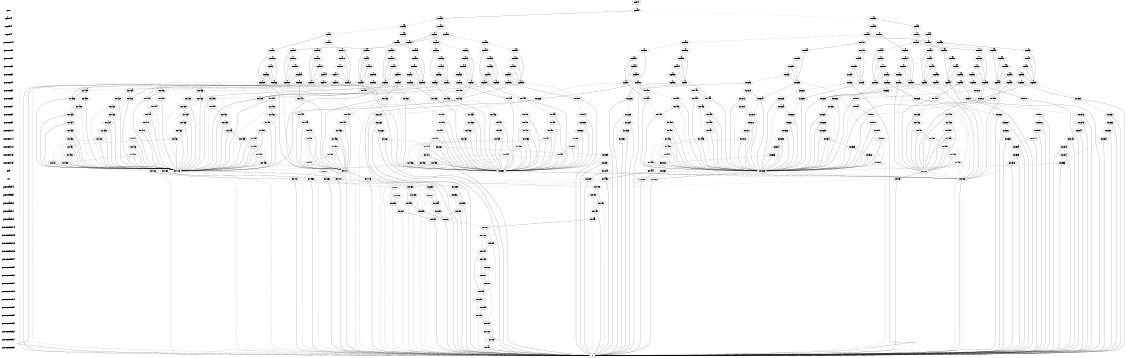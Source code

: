 digraph "DD" {
size = "7.5,10"
center = true;
edge [dir = none];
{ node [shape = plaintext];
  edge [style = invis];
  "CONST NODES" [style = invis];
" GND " -> " Tgate[4] " -> " Tgdel[4] " -> " Tsync[4] " -> " prev_cnt[14] " -> " prev_cnt[0] " -> " prev_cnt[1] " -> " prev_cnt[2] " -> " prev_cnt[3] " -> " prev_cnt[4] " -> " prev_cnt[5] " -> " prev_cnt[6] " -> " prev_cnt[7] " -> " prev_cnt[8] " -> " prev_cnt[9] " -> " prev_cnt[10] " -> " prev_cnt[11] " -> " prev_cnt[12] " -> " prev_cnt[13] " -> " prev_cnt[15] " -> " ena " -> " rst " -> " prev_state[4] " -> " prev_state[3] " -> " prev_state[2] " -> " prev_state[1] " -> " prev_state[0] " -> " prev_cnt_len[14] " -> " prev_cnt_len[15] " -> " prev_cnt_len[12] " -> " prev_cnt_len[13] " -> " prev_cnt_len[4] " -> " prev_cnt_len[5] " -> " prev_cnt_len[6] " -> " prev_cnt_len[7] " -> " prev_cnt_len[10] " -> " prev_cnt_len[11] " -> " prev_cnt_len[8] " -> " prev_cnt_len[9] " -> " prev_cnt_len[3] " -> " prev_cnt_len[2] " -> " prev_cnt_len[1] " -> " prev_cnt_len[0] " -> "CONST NODES"; 
}
{ rank = same; node [shape = box]; edge [style = invis];
"  cnt[4]  "; }
{ rank = same; " GND ";
"0x2afd";
}
{ rank = same; " Tgate[4] ";
"0x2afc";
"0x2ade";
}
{ rank = same; " Tgdel[4] ";
"0x2aa3";
"0x2add";
"0x2afb";
"0x2abf";
}
{ rank = same; " Tsync[4] ";
"0x2a86";
"0x2adc";
"0x2afa";
"0x2abe";
"0x2aa2";
"0x2a7f";
"0x2ace";
"0x2aec";
}
{ rank = same; " prev_cnt[14] ";
"0x2abd";
"0x1401";
"0x2adb";
"0x2af9";
"0x2aa1";
"0x2ab0";
"0x2a94";
"0x2a7e";
"0x2acd";
"0x2aeb";
}
{ rank = same; " prev_cnt[0] ";
"0x2ac6";
"0x2a7d";
"0x2ae4";
"0x2acc";
"0x2aea";
"0x2a85";
"0x2ab6";
"0x13fa";
"0x2ad4";
"0x2af2";
"0x2a9a";
"0x2aa9";
"0x2a8d";
"0x2a71";
"0x2abc";
"0x1400";
"0x2ada";
"0x2af8";
"0x2aa0";
"0x2aaf";
"0x2a93";
"0x2a77";
}
{ rank = same; " prev_cnt[1] ";
"0x2ac5";
"0x2a7c";
"0x2ae3";
"0x2acb";
"0x2ae9";
"0x2a84";
"0x2ab5";
"0x13f9";
"0x2ad3";
"0x2af1";
"0x2a99";
"0x2aa8";
"0x2a8c";
"0x2a70";
"0x2abb";
"0x13ff";
"0x2ad9";
"0x2af7";
"0x2a9f";
"0x2aae";
"0x2a92";
"0x2a76";
}
{ rank = same; " prev_cnt[2] ";
"0x2ac4";
"0x2a7b";
"0x2ae2";
"0x2aca";
"0x2ae8";
"0x2a83";
"0x2ab4";
"0x13f8";
"0x2ad2";
"0x2af0";
"0x2a98";
"0x2aa7";
"0x2a8b";
"0x2a6f";
"0x2aba";
"0x13fe";
"0x2ad8";
"0x2af6";
"0x2a9e";
"0x2aad";
"0x2a91";
"0x2a75";
}
{ rank = same; " prev_cnt[3] ";
"0x2ac3";
"0x2a7a";
"0x2ae1";
"0x2ac9";
"0x2ae7";
"0x2a82";
"0x2ab3";
"0x13f7";
"0x2ad1";
"0x2aef";
"0x2a97";
"0x2aa6";
"0x2a8a";
"0x2a6e";
"0x2ab9";
"0x13fd";
"0x2ad7";
"0x2af5";
"0x2a9d";
"0x2aac";
"0x2a90";
"0x2a74";
}
{ rank = same; " prev_cnt[4] ";
"0x2a89";
"0x2a8f";
"0x13f6";
"0x2ac2";
"0x2af4";
"0x2af3";
"0x2ab1";
"0x2ad0";
"0x2a9b";
"0x2ae6";
"0x2acf";
"0x2a79";
"0x13f5";
"0x2a6d";
"0x2ac8";
"0x2a81";
"0x2a95";
"0x13fc";
"0x2aa4";
"0x2a96";
"0x2aed";
"0x2ae5";
"0x2ad5";
"0x2a80";
"0x2a88";
"0x2ab7";
"0x2a73";
"0x2ac7";
"0x2adf";
"0x13fb";
"0x2ab2";
"0x2a72";
"0x2aee";
"0x2a9c";
"0x2a78";
"0x2aaa";
"0x2ab8";
"0x2aa5";
"0x2aab";
"0x2ae0";
"0x2ad6";
"0x2ac1";
"0x2a8e";
"0x2a6c";
}
{ rank = same; " prev_cnt[5] ";
"0x14d7";
"0x14ae";
"0x143a";
"0x1486";
"0x146f";
"0x131d";
"0x132c";
"0x1533";
"0x142a";
"0x14be";
"0x14ee";
"0x151c";
}
{ rank = same; " prev_cnt[6] ";
"0x151b";
"0x14bd";
"0x1436";
"0x14d3";
"0x1518";
"0x149e";
"0x14d6";
"0x1439";
"0x1265";
"0x144c";
"0x1329";
"0x147b";
"0x132b";
"0x14fb";
"0x1347";
"0x1528";
"0x14aa";
"0x1482";
"0x14e3";
"0x14ad";
"0x1465";
"0x1426";
"0x1456";
"0x1485";
"0x1429";
"0x1505";
"0x1256";
"0x1512";
"0x146b";
"0x1532";
"0x131a";
"0x1494";
"0x14ea";
"0x152f";
"0x131c";
"0x146e";
"0x14cd";
"0x14ed";
"0x1338";
"0x14ba";
}
{ rank = same; " prev_cnt[7] ";
"0x14ac";
"0x14bc";
"0x131b";
"0x146d";
"0x1484";
"0x151a";
"0x1531";
"0x14d5";
"0x14ec";
"0x1428";
"0x1438";
"0x132a";
}
{ rank = same; " prev_cnt[8] ";
"0x1435";
"0x14d2";
"0x1517";
"0x149d";
"0x1264";
"0x144b";
"0x1328";
"0x147a";
"0x14fa";
"0x1346";
"0x1527";
"0x14a9";
"0x1481";
"0x14e2";
"0x1464";
"0x1425";
"0x1455";
"0x1504";
"0x1255";
"0x1511";
"0x146a";
"0x1319";
"0x1493";
"0x14e9";
"0x152e";
"0x14cc";
"0x1337";
"0x14b9";
}
{ rank = same; " prev_cnt[9] ";
"0x1434";
"0x14d1";
"0x1516";
"0x149c";
"0x1263";
"0x144a";
"0x1327";
"0x1479";
"0x14f9";
"0x1345";
"0x1526";
"0x14a8";
"0x1480";
"0x14e1";
"0x1463";
"0x1424";
"0x1454";
"0x1503";
"0x1254";
"0x1510";
"0x1469";
"0x1318";
"0x1492";
"0x14e8";
"0x152d";
"0x14cb";
"0x1336";
"0x14b8";
}
{ rank = same; " prev_cnt[10] ";
"0x1515";
"0x149b";
"0x1262";
"0x1449";
"0x1326";
"0x1478";
"0x14f8";
"0x1344";
"0x1525";
"0x14a7";
"0x147f";
"0x14e0";
"0x1462";
"0x1423";
"0x1453";
"0x1502";
"0x1253";
"0x150f";
"0x1468";
"0x1317";
"0x1491";
"0x14e7";
"0x152c";
"0x14ca";
"0x1335";
"0x14b7";
"0x1433";
"0x14d0";
}
{ rank = same; " prev_cnt[11] ";
"0x1261";
"0x1448";
"0x1325";
"0x1477";
"0x14f7";
"0x1343";
"0x1524";
"0x14a6";
"0x147e";
"0x14df";
"0x1461";
"0x1422";
"0x1452";
"0x1501";
"0x1252";
"0x150e";
"0x1467";
"0x1316";
"0x1490";
"0x14e6";
"0x152b";
"0x14c9";
"0x1334";
"0x14b6";
"0x1432";
"0x14cf";
"0x1514";
"0x149a";
}
{ rank = same; " prev_cnt[12] ";
"0x1260";
"0x1324";
"0x1476";
"0x1342";
"0x1523";
"0x147d";
"0x14de";
"0x1451";
"0x1500";
"0x14e5";
"0x152a";
"0x14b5";
"0x1431";
"0x1499";
}
{ rank = same; " prev_cnt[13] ";
"0x1450";
"0x14ff";
"0x14b4";
"0x1475";
"0x1430";
"0x125f";
"0x1522";
"0x147c";
"0x1323";
"0x1498";
"0x14dd";
"0x1341";
"0x14e4";
"0x1529";
}
{ rank = same; " prev_cnt[15] ";
"0x14a5";
"0x1251";
"0x14f6";
"0x150d";
"0x1333";
"0x1460";
"0x1421";
"0x1447";
"0x148f";
"0x1315";
"0x1513";
"0x1466";
"0x14c8";
"0x14ce";
}
{ rank = same; " ena ";
"0x145f";
"0x141e";
"0x1351";
"0x1420";
"0x1270";
"0x14a4";
"0x12c9";
"0x1417";
"0x1200";
"0x120a";
"0x12ef";
}
{ rank = same; " rst ";
"0x145e";
"0x14a3";
"0x1209";
"0x126f";
"0x12ee";
"0x141f";
"0x1192";
"0x11ff";
"0x1416";
"0x141d";
"0x12c8";
}
{ rank = same; " prev_state[4] ";
"0x1207";
"0x129d";
"0x11fe";
"0x12ed";
"0x145d";
}
{ rank = same; " prev_state[3] ";
"0x129c";
"0x145c";
"0x1206";
"0x11fd";
"0x12ec";
}
{ rank = same; " prev_state[2] ";
"0x11fc";
"0x129b";
"0x1205";
"0x12ea";
"0x145b";
}
{ rank = same; " prev_state[1] ";
"0x12e9";
"0x12eb";
"0x11eb";
"0x11fb";
"0x1204";
}
{ rank = same; " prev_state[0] ";
"0x11fa";
"0x12e8";
"0x1197";
}
{ rank = same; " prev_cnt_len[14] ";
"0x11e7";
}
{ rank = same; " prev_cnt_len[15] ";
"0x11e6";
}
{ rank = same; " prev_cnt_len[12] ";
"0x11e5";
}
{ rank = same; " prev_cnt_len[13] ";
"0x11e4";
}
{ rank = same; " prev_cnt_len[4] ";
"0x11e3";
}
{ rank = same; " prev_cnt_len[5] ";
"0x11e2";
}
{ rank = same; " prev_cnt_len[6] ";
"0x11e1";
}
{ rank = same; " prev_cnt_len[7] ";
"0x11e0";
}
{ rank = same; " prev_cnt_len[10] ";
"0x11df";
}
{ rank = same; " prev_cnt_len[11] ";
"0x11de";
}
{ rank = same; " prev_cnt_len[8] ";
"0x11dd";
}
{ rank = same; " prev_cnt_len[9] ";
"0x11dc";
}
{ rank = same; " prev_cnt_len[3] ";
"0x11cf";
}
{ rank = same; " prev_cnt_len[2] ";
"0x11ce";
}
{ rank = same; " prev_cnt_len[1] ";
"0x11cd";
}
{ rank = same; " prev_cnt_len[0] ";
"0x11a7";
}
{ rank = same; "CONST NODES";
{ node [shape = box]; "0x115b";
}
}
"  cnt[4]  " -> "0x2afd" [style = solid];
"0x2afd" -> "0x2ade";
"0x2afd" -> "0x2afc" [style = dotted];
"0x2afc" -> "0x2afb";
"0x2afc" -> "0x2abf" [style = dashed];
"0x2ade" -> "0x2add";
"0x2ade" -> "0x2aa3" [style = dashed];
"0x2aa3" -> "0x2aa2";
"0x2aa3" -> "0x2a7f" [style = dashed];
"0x2add" -> "0x2ace";
"0x2add" -> "0x2adc" [style = dashed];
"0x2afb" -> "0x2aec";
"0x2afb" -> "0x2afa" [style = dashed];
"0x2abf" -> "0x2abe";
"0x2abf" -> "0x2a86" [style = dashed];
"0x2a86" -> "0x2a85";
"0x2a86" -> "0x1401" [style = dashed];
"0x2adc" -> "0x2a94";
"0x2adc" -> "0x2adb" [style = dashed];
"0x2afa" -> "0x2ab0";
"0x2afa" -> "0x2af9" [style = dashed];
"0x2abe" -> "0x2ab0";
"0x2abe" -> "0x2abd" [style = dashed];
"0x2aa2" -> "0x2a94";
"0x2aa2" -> "0x2aa1" [style = dashed];
"0x2a7f" -> "0x2a71";
"0x2a7f" -> "0x2a7e" [style = dashed];
"0x2ace" -> "0x2a94";
"0x2ace" -> "0x2acd" [style = dashed];
"0x2aec" -> "0x2ab0";
"0x2aec" -> "0x2aeb" [style = dashed];
"0x2abd" -> "0x2ab6";
"0x2abd" -> "0x2abc" [style = dashed];
"0x1401" -> "0x13fa";
"0x1401" -> "0x1400" [style = dashed];
"0x2adb" -> "0x2ad4";
"0x2adb" -> "0x2ada" [style = dashed];
"0x2af9" -> "0x2af2";
"0x2af9" -> "0x2af8" [style = dashed];
"0x2aa1" -> "0x2a9a";
"0x2aa1" -> "0x2aa0" [style = dashed];
"0x2ab0" -> "0x2aa9";
"0x2ab0" -> "0x2aaf" [style = dashed];
"0x2a94" -> "0x2a8d";
"0x2a94" -> "0x2a93" [style = dashed];
"0x2a7e" -> "0x2a77";
"0x2a7e" -> "0x2a7d" [style = dashed];
"0x2acd" -> "0x2ac6";
"0x2acd" -> "0x2acc" [style = dashed];
"0x2aeb" -> "0x2ae4";
"0x2aeb" -> "0x2aea" [style = dashed];
"0x2ac6" -> "0x2ac1";
"0x2ac6" -> "0x2ac5" [style = dashed];
"0x2a7d" -> "0x2a78";
"0x2a7d" -> "0x2a7c" [style = dashed];
"0x2ae4" -> "0x2adf";
"0x2ae4" -> "0x2ae3" [style = dashed];
"0x2acc" -> "0x2ac7";
"0x2acc" -> "0x2acb" [style = dashed];
"0x2aea" -> "0x2ae5";
"0x2aea" -> "0x2ae9" [style = dashed];
"0x2a85" -> "0x2a80";
"0x2a85" -> "0x2a84" [style = dashed];
"0x2ab6" -> "0x2ab1";
"0x2ab6" -> "0x2ab5" [style = dashed];
"0x13fa" -> "0x13f5";
"0x13fa" -> "0x13f9" [style = dashed];
"0x2ad4" -> "0x2acf";
"0x2ad4" -> "0x2ad3" [style = dashed];
"0x2af2" -> "0x2aed";
"0x2af2" -> "0x2af1" [style = dashed];
"0x2a9a" -> "0x2a95";
"0x2a9a" -> "0x2a99" [style = dashed];
"0x2aa9" -> "0x2aa4";
"0x2aa9" -> "0x2aa8" [style = dashed];
"0x2a8d" -> "0x2a88";
"0x2a8d" -> "0x2a8c" [style = dashed];
"0x2a71" -> "0x2a6c";
"0x2a71" -> "0x2a70" [style = dashed];
"0x2abc" -> "0x2ab7";
"0x2abc" -> "0x2abb" [style = dashed];
"0x1400" -> "0x13fb";
"0x1400" -> "0x13ff" [style = dashed];
"0x2ada" -> "0x2ad5";
"0x2ada" -> "0x2ad9" [style = dashed];
"0x2af8" -> "0x2af3";
"0x2af8" -> "0x2af7" [style = dashed];
"0x2aa0" -> "0x2a9b";
"0x2aa0" -> "0x2a9f" [style = dashed];
"0x2aaf" -> "0x2aaa";
"0x2aaf" -> "0x2aae" [style = dashed];
"0x2a93" -> "0x2a8e";
"0x2a93" -> "0x2a92" [style = dashed];
"0x2a77" -> "0x2a72";
"0x2a77" -> "0x2a76" [style = dashed];
"0x2ac5" -> "0x2ac1";
"0x2ac5" -> "0x2ac4" [style = dashed];
"0x2a7c" -> "0x2a78";
"0x2a7c" -> "0x2a7b" [style = dashed];
"0x2ae3" -> "0x2adf";
"0x2ae3" -> "0x2ae2" [style = dashed];
"0x2acb" -> "0x2ac7";
"0x2acb" -> "0x2aca" [style = dashed];
"0x2ae9" -> "0x2ae5";
"0x2ae9" -> "0x2ae8" [style = dashed];
"0x2a84" -> "0x2a80";
"0x2a84" -> "0x2a83" [style = dashed];
"0x2ab5" -> "0x2ab1";
"0x2ab5" -> "0x2ab4" [style = dashed];
"0x13f9" -> "0x13f5";
"0x13f9" -> "0x13f8" [style = dashed];
"0x2ad3" -> "0x2acf";
"0x2ad3" -> "0x2ad2" [style = dashed];
"0x2af1" -> "0x2aed";
"0x2af1" -> "0x2af0" [style = dashed];
"0x2a99" -> "0x2a95";
"0x2a99" -> "0x2a98" [style = dashed];
"0x2aa8" -> "0x2aa4";
"0x2aa8" -> "0x2aa7" [style = dashed];
"0x2a8c" -> "0x2a88";
"0x2a8c" -> "0x2a8b" [style = dashed];
"0x2a70" -> "0x2a6c";
"0x2a70" -> "0x2a6f" [style = dashed];
"0x2abb" -> "0x2ab7";
"0x2abb" -> "0x2aba" [style = dashed];
"0x13ff" -> "0x13fb";
"0x13ff" -> "0x13fe" [style = dashed];
"0x2ad9" -> "0x2ad5";
"0x2ad9" -> "0x2ad8" [style = dashed];
"0x2af7" -> "0x2af3";
"0x2af7" -> "0x2af6" [style = dashed];
"0x2a9f" -> "0x2a9b";
"0x2a9f" -> "0x2a9e" [style = dashed];
"0x2aae" -> "0x2aaa";
"0x2aae" -> "0x2aad" [style = dashed];
"0x2a92" -> "0x2a8e";
"0x2a92" -> "0x2a91" [style = dashed];
"0x2a76" -> "0x2a72";
"0x2a76" -> "0x2a75" [style = dashed];
"0x2ac4" -> "0x2ac1";
"0x2ac4" -> "0x2ac3" [style = dashed];
"0x2a7b" -> "0x2a78";
"0x2a7b" -> "0x2a7a" [style = dashed];
"0x2ae2" -> "0x2adf";
"0x2ae2" -> "0x2ae1" [style = dashed];
"0x2aca" -> "0x2ac7";
"0x2aca" -> "0x2ac9" [style = dashed];
"0x2ae8" -> "0x2ae5";
"0x2ae8" -> "0x2ae7" [style = dashed];
"0x2a83" -> "0x2a80";
"0x2a83" -> "0x2a82" [style = dashed];
"0x2ab4" -> "0x2ab1";
"0x2ab4" -> "0x2ab3" [style = dashed];
"0x13f8" -> "0x13f5";
"0x13f8" -> "0x13f7" [style = dashed];
"0x2ad2" -> "0x2acf";
"0x2ad2" -> "0x2ad1" [style = dashed];
"0x2af0" -> "0x2aed";
"0x2af0" -> "0x2aef" [style = dashed];
"0x2a98" -> "0x2a95";
"0x2a98" -> "0x2a97" [style = dashed];
"0x2aa7" -> "0x2aa4";
"0x2aa7" -> "0x2aa6" [style = dashed];
"0x2a8b" -> "0x2a88";
"0x2a8b" -> "0x2a8a" [style = dashed];
"0x2a6f" -> "0x2a6c";
"0x2a6f" -> "0x2a6e" [style = dashed];
"0x2aba" -> "0x2ab7";
"0x2aba" -> "0x2ab9" [style = dashed];
"0x13fe" -> "0x13fb";
"0x13fe" -> "0x13fd" [style = dashed];
"0x2ad8" -> "0x2ad5";
"0x2ad8" -> "0x2ad7" [style = dashed];
"0x2af6" -> "0x2af3";
"0x2af6" -> "0x2af5" [style = dashed];
"0x2a9e" -> "0x2a9b";
"0x2a9e" -> "0x2a9d" [style = dashed];
"0x2aad" -> "0x2aaa";
"0x2aad" -> "0x2aac" [style = dashed];
"0x2a91" -> "0x2a8e";
"0x2a91" -> "0x2a90" [style = dashed];
"0x2a75" -> "0x2a72";
"0x2a75" -> "0x2a74" [style = dashed];
"0x2ac3" -> "0x2ac1";
"0x2ac3" -> "0x2ac2" [style = dashed];
"0x2a7a" -> "0x2a78";
"0x2a7a" -> "0x2a79" [style = dashed];
"0x2ae1" -> "0x2adf";
"0x2ae1" -> "0x2ae0" [style = dashed];
"0x2ac9" -> "0x2ac7";
"0x2ac9" -> "0x2ac8" [style = dashed];
"0x2ae7" -> "0x2ae5";
"0x2ae7" -> "0x2ae6" [style = dashed];
"0x2a82" -> "0x2a80";
"0x2a82" -> "0x2a81" [style = dashed];
"0x2ab3" -> "0x2ab1";
"0x2ab3" -> "0x2ab2" [style = dashed];
"0x13f7" -> "0x13f5";
"0x13f7" -> "0x13f6" [style = dashed];
"0x2ad1" -> "0x2acf";
"0x2ad1" -> "0x2ad0" [style = dashed];
"0x2aef" -> "0x2aed";
"0x2aef" -> "0x2aee" [style = dashed];
"0x2a97" -> "0x2a95";
"0x2a97" -> "0x2a96" [style = dashed];
"0x2aa6" -> "0x2aa4";
"0x2aa6" -> "0x2aa5" [style = dashed];
"0x2a8a" -> "0x2a88";
"0x2a8a" -> "0x2a89" [style = dashed];
"0x2a6e" -> "0x2a6c";
"0x2a6e" -> "0x2a6d" [style = dashed];
"0x2ab9" -> "0x2ab7";
"0x2ab9" -> "0x2ab8" [style = dashed];
"0x13fd" -> "0x13fb";
"0x13fd" -> "0x13fc" [style = dashed];
"0x2ad7" -> "0x2ad5";
"0x2ad7" -> "0x2ad6" [style = dashed];
"0x2af5" -> "0x2af3";
"0x2af5" -> "0x2af4" [style = dashed];
"0x2a9d" -> "0x2a9b";
"0x2a9d" -> "0x2a9c" [style = dashed];
"0x2aac" -> "0x2aaa";
"0x2aac" -> "0x2aab" [style = dashed];
"0x2a90" -> "0x2a8e";
"0x2a90" -> "0x2a8f" [style = dashed];
"0x2a74" -> "0x2a72";
"0x2a74" -> "0x2a73" [style = dashed];
"0x2a89" -> "0x144c";
"0x2a89" -> "0x115b" [style = dashed];
"0x2a8f" -> "0x1456";
"0x2a8f" -> "0x115b" [style = dashed];
"0x13f6" -> "0x115b";
"0x13f6" -> "0x131d" [style = dashed];
"0x2ac2" -> "0x14d3";
"0x2ac2" -> "0x14d7" [style = dashed];
"0x2af4" -> "0x1347";
"0x2af4" -> "0x1533" [style = dashed];
"0x2af3" -> "0x1528";
"0x2af3" -> "0x1347" [style = dashed];
"0x2ab1" -> "0x14aa";
"0x2ab1" -> "0x1256" [style = dashed];
"0x2ad0" -> "0x14fb";
"0x2ad0" -> "0x14d7" [style = dashed];
"0x2a9b" -> "0x147b";
"0x2a9b" -> "0x1482" [style = dashed];
"0x2ae6" -> "0x152f";
"0x2ae6" -> "0x1533" [style = dashed];
"0x2acf" -> "0x14cd";
"0x2acf" -> "0x14fb" [style = dashed];
"0x2a79" -> "0x1351";
"0x2a79" -> "0x143a" [style = dashed];
"0x13f5" -> "0x131a";
"0x13f5" -> "0x115b" [style = dashed];
"0x2a6d" -> "0x1417";
"0x2a6d" -> "0x115b" [style = dashed];
"0x2ac8" -> "0x14ea";
"0x2ac8" -> "0x14ee" [style = dashed];
"0x2a81" -> "0x1200";
"0x2a81" -> "0x1192" [style = dashed];
"0x2a95" -> "0x1465";
"0x2a95" -> "0x146b" [style = dashed];
"0x13fc" -> "0x115b";
"0x13fc" -> "0x132c" [style = dashed];
"0x2aa4" -> "0x1192";
"0x2aa4" -> "0x1494" [style = dashed];
"0x2a96" -> "0x146b";
"0x2a96" -> "0x146f" [style = dashed];
"0x2aed" -> "0x1512";
"0x2aed" -> "0x1338" [style = dashed];
"0x2ae5" -> "0x1528";
"0x2ae5" -> "0x152f" [style = dashed];
"0x2ad5" -> "0x14e3";
"0x2ad5" -> "0x1505" [style = dashed];
"0x2a80" -> "0x1192";
"0x2a80" -> "0x1200" [style = dashed];
"0x2a88" -> "0x115b";
"0x2a88" -> "0x144c" [style = dashed];
"0x2ab7" -> "0x14ba";
"0x2ab7" -> "0x1265" [style = dashed];
"0x2a73" -> "0x1351";
"0x2a73" -> "0x142a" [style = dashed];
"0x2ac7" -> "0x14e3";
"0x2ac7" -> "0x14ea" [style = dashed];
"0x2adf" -> "0x1512";
"0x2adf" -> "0x1518" [style = dashed];
"0x13fb" -> "0x1329";
"0x13fb" -> "0x115b" [style = dashed];
"0x2ab2" -> "0x1256";
"0x2ab2" -> "0x14ae" [style = dashed];
"0x2a72" -> "0x1426";
"0x2a72" -> "0x1351" [style = dashed];
"0x2aee" -> "0x1338";
"0x2aee" -> "0x151c" [style = dashed];
"0x2a9c" -> "0x1482";
"0x2a9c" -> "0x1486" [style = dashed];
"0x2a78" -> "0x1436";
"0x2a78" -> "0x1351" [style = dashed];
"0x2aaa" -> "0x1192";
"0x2aaa" -> "0x149e" [style = dashed];
"0x2ab8" -> "0x1265";
"0x2ab8" -> "0x14be" [style = dashed];
"0x2aa5" -> "0x1494";
"0x2aa5" -> "0x1192" [style = dashed];
"0x2aab" -> "0x149e";
"0x2aab" -> "0x1192" [style = dashed];
"0x2ae0" -> "0x1518";
"0x2ae0" -> "0x151c" [style = dashed];
"0x2ad6" -> "0x1505";
"0x2ad6" -> "0x14ee" [style = dashed];
"0x2ac1" -> "0x14cd";
"0x2ac1" -> "0x14d3" [style = dashed];
"0x2a8e" -> "0x115b";
"0x2a8e" -> "0x1456" [style = dashed];
"0x2a6c" -> "0x115b";
"0x2a6c" -> "0x1417" [style = dashed];
"0x14d7" -> "0x14cd";
"0x14d7" -> "0x14d6" [style = dashed];
"0x14ae" -> "0x14aa";
"0x14ae" -> "0x14ad" [style = dashed];
"0x143a" -> "0x1436";
"0x143a" -> "0x1439" [style = dashed];
"0x1486" -> "0x147b";
"0x1486" -> "0x1485" [style = dashed];
"0x146f" -> "0x1465";
"0x146f" -> "0x146e" [style = dashed];
"0x131d" -> "0x131a";
"0x131d" -> "0x131c" [style = dashed];
"0x132c" -> "0x1329";
"0x132c" -> "0x132b" [style = dashed];
"0x1533" -> "0x1528";
"0x1533" -> "0x1532" [style = dashed];
"0x142a" -> "0x1426";
"0x142a" -> "0x1429" [style = dashed];
"0x14be" -> "0x14ba";
"0x14be" -> "0x14bd" [style = dashed];
"0x14ee" -> "0x14e3";
"0x14ee" -> "0x14ed" [style = dashed];
"0x151c" -> "0x1512";
"0x151c" -> "0x151b" [style = dashed];
"0x151b" -> "0x12c9";
"0x151b" -> "0x151a" [style = dashed];
"0x14bd" -> "0x12c9";
"0x14bd" -> "0x14bc" [style = dashed];
"0x1436" -> "0x141e";
"0x1436" -> "0x1435" [style = dashed];
"0x14d3" -> "0x1351";
"0x14d3" -> "0x14d2" [style = dashed];
"0x1518" -> "0x115b";
"0x1518" -> "0x1517" [style = dashed];
"0x149e" -> "0x1200";
"0x149e" -> "0x149d" [style = dashed];
"0x14d6" -> "0x141e";
"0x14d6" -> "0x14d5" [style = dashed];
"0x1439" -> "0x141e";
"0x1439" -> "0x1438" [style = dashed];
"0x1265" -> "0x115b";
"0x1265" -> "0x1264" [style = dashed];
"0x144c" -> "0x1417";
"0x144c" -> "0x144b" [style = dashed];
"0x1329" -> "0x12c9";
"0x1329" -> "0x1328" [style = dashed];
"0x147b" -> "0x141e";
"0x147b" -> "0x147a" [style = dashed];
"0x132b" -> "0x12c9";
"0x132b" -> "0x132a" [style = dashed];
"0x14fb" -> "0x1351";
"0x14fb" -> "0x14fa" [style = dashed];
"0x1347" -> "0x115b";
"0x1347" -> "0x1346" [style = dashed];
"0x1528" -> "0x12c9";
"0x1528" -> "0x1527" [style = dashed];
"0x14aa" -> "0x12c9";
"0x14aa" -> "0x14a9" [style = dashed];
"0x1482" -> "0x1351";
"0x1482" -> "0x1481" [style = dashed];
"0x14e3" -> "0x141e";
"0x14e3" -> "0x14e2" [style = dashed];
"0x14ad" -> "0x12c9";
"0x14ad" -> "0x14ac" [style = dashed];
"0x1465" -> "0x141e";
"0x1465" -> "0x1464" [style = dashed];
"0x1426" -> "0x141e";
"0x1426" -> "0x1425" [style = dashed];
"0x1456" -> "0x1417";
"0x1456" -> "0x1455" [style = dashed];
"0x1485" -> "0x141e";
"0x1485" -> "0x1484" [style = dashed];
"0x1429" -> "0x141e";
"0x1429" -> "0x1428" [style = dashed];
"0x1505" -> "0x1351";
"0x1505" -> "0x1504" [style = dashed];
"0x1256" -> "0x115b";
"0x1256" -> "0x1255" [style = dashed];
"0x1512" -> "0x12c9";
"0x1512" -> "0x1511" [style = dashed];
"0x146b" -> "0x1351";
"0x146b" -> "0x146a" [style = dashed];
"0x1532" -> "0x12c9";
"0x1532" -> "0x1531" [style = dashed];
"0x131a" -> "0x12c9";
"0x131a" -> "0x1319" [style = dashed];
"0x1494" -> "0x1200";
"0x1494" -> "0x1493" [style = dashed];
"0x14ea" -> "0x1351";
"0x14ea" -> "0x14e9" [style = dashed];
"0x152f" -> "0x115b";
"0x152f" -> "0x152e" [style = dashed];
"0x131c" -> "0x12c9";
"0x131c" -> "0x131b" [style = dashed];
"0x146e" -> "0x141e";
"0x146e" -> "0x146d" [style = dashed];
"0x14cd" -> "0x141e";
"0x14cd" -> "0x14cc" [style = dashed];
"0x14ed" -> "0x141e";
"0x14ed" -> "0x14ec" [style = dashed];
"0x1338" -> "0x115b";
"0x1338" -> "0x1337" [style = dashed];
"0x14ba" -> "0x12c9";
"0x14ba" -> "0x14b9" [style = dashed];
"0x14ac" -> "0x14a9";
"0x14ac" -> "0x12c9" [style = dashed];
"0x14bc" -> "0x14b9";
"0x14bc" -> "0x12c9" [style = dashed];
"0x131b" -> "0x1319";
"0x131b" -> "0x12c9" [style = dashed];
"0x146d" -> "0x1464";
"0x146d" -> "0x141e" [style = dashed];
"0x1484" -> "0x147a";
"0x1484" -> "0x141e" [style = dashed];
"0x151a" -> "0x1511";
"0x151a" -> "0x12c9" [style = dashed];
"0x1531" -> "0x1527";
"0x1531" -> "0x12c9" [style = dashed];
"0x14d5" -> "0x14cc";
"0x14d5" -> "0x141e" [style = dashed];
"0x14ec" -> "0x14e2";
"0x14ec" -> "0x141e" [style = dashed];
"0x1428" -> "0x1425";
"0x1428" -> "0x141e" [style = dashed];
"0x1438" -> "0x1435";
"0x1438" -> "0x141e" [style = dashed];
"0x132a" -> "0x1328";
"0x132a" -> "0x12c9" [style = dashed];
"0x1435" -> "0x141e";
"0x1435" -> "0x1434" [style = dashed];
"0x14d2" -> "0x1351";
"0x14d2" -> "0x14d1" [style = dashed];
"0x1517" -> "0x115b";
"0x1517" -> "0x1516" [style = dashed];
"0x149d" -> "0x1200";
"0x149d" -> "0x149c" [style = dashed];
"0x1264" -> "0x115b";
"0x1264" -> "0x1263" [style = dashed];
"0x144b" -> "0x1417";
"0x144b" -> "0x144a" [style = dashed];
"0x1328" -> "0x12c9";
"0x1328" -> "0x1327" [style = dashed];
"0x147a" -> "0x141e";
"0x147a" -> "0x1479" [style = dashed];
"0x14fa" -> "0x1351";
"0x14fa" -> "0x14f9" [style = dashed];
"0x1346" -> "0x115b";
"0x1346" -> "0x1345" [style = dashed];
"0x1527" -> "0x12c9";
"0x1527" -> "0x1526" [style = dashed];
"0x14a9" -> "0x12c9";
"0x14a9" -> "0x14a8" [style = dashed];
"0x1481" -> "0x1351";
"0x1481" -> "0x1480" [style = dashed];
"0x14e2" -> "0x141e";
"0x14e2" -> "0x14e1" [style = dashed];
"0x1464" -> "0x141e";
"0x1464" -> "0x1463" [style = dashed];
"0x1425" -> "0x141e";
"0x1425" -> "0x1424" [style = dashed];
"0x1455" -> "0x1417";
"0x1455" -> "0x1454" [style = dashed];
"0x1504" -> "0x1351";
"0x1504" -> "0x1503" [style = dashed];
"0x1255" -> "0x115b";
"0x1255" -> "0x1254" [style = dashed];
"0x1511" -> "0x12c9";
"0x1511" -> "0x1510" [style = dashed];
"0x146a" -> "0x1351";
"0x146a" -> "0x1469" [style = dashed];
"0x1319" -> "0x12c9";
"0x1319" -> "0x1318" [style = dashed];
"0x1493" -> "0x1200";
"0x1493" -> "0x1492" [style = dashed];
"0x14e9" -> "0x1351";
"0x14e9" -> "0x14e8" [style = dashed];
"0x152e" -> "0x115b";
"0x152e" -> "0x152d" [style = dashed];
"0x14cc" -> "0x141e";
"0x14cc" -> "0x14cb" [style = dashed];
"0x1337" -> "0x115b";
"0x1337" -> "0x1336" [style = dashed];
"0x14b9" -> "0x12c9";
"0x14b9" -> "0x14b8" [style = dashed];
"0x1434" -> "0x141e";
"0x1434" -> "0x1433" [style = dashed];
"0x14d1" -> "0x1351";
"0x14d1" -> "0x14d0" [style = dashed];
"0x1516" -> "0x115b";
"0x1516" -> "0x1515" [style = dashed];
"0x149c" -> "0x1200";
"0x149c" -> "0x149b" [style = dashed];
"0x1263" -> "0x115b";
"0x1263" -> "0x1262" [style = dashed];
"0x144a" -> "0x1417";
"0x144a" -> "0x1449" [style = dashed];
"0x1327" -> "0x12c9";
"0x1327" -> "0x1326" [style = dashed];
"0x1479" -> "0x141e";
"0x1479" -> "0x1478" [style = dashed];
"0x14f9" -> "0x1351";
"0x14f9" -> "0x14f8" [style = dashed];
"0x1345" -> "0x115b";
"0x1345" -> "0x1344" [style = dashed];
"0x1526" -> "0x12c9";
"0x1526" -> "0x1525" [style = dashed];
"0x14a8" -> "0x12c9";
"0x14a8" -> "0x14a7" [style = dashed];
"0x1480" -> "0x1351";
"0x1480" -> "0x147f" [style = dashed];
"0x14e1" -> "0x141e";
"0x14e1" -> "0x14e0" [style = dashed];
"0x1463" -> "0x141e";
"0x1463" -> "0x1462" [style = dashed];
"0x1424" -> "0x141e";
"0x1424" -> "0x1423" [style = dashed];
"0x1454" -> "0x1417";
"0x1454" -> "0x1453" [style = dashed];
"0x1503" -> "0x1351";
"0x1503" -> "0x1502" [style = dashed];
"0x1254" -> "0x115b";
"0x1254" -> "0x1253" [style = dashed];
"0x1510" -> "0x12c9";
"0x1510" -> "0x150f" [style = dashed];
"0x1469" -> "0x1351";
"0x1469" -> "0x1468" [style = dashed];
"0x1318" -> "0x12c9";
"0x1318" -> "0x1317" [style = dashed];
"0x1492" -> "0x1200";
"0x1492" -> "0x1491" [style = dashed];
"0x14e8" -> "0x1351";
"0x14e8" -> "0x14e7" [style = dashed];
"0x152d" -> "0x115b";
"0x152d" -> "0x152c" [style = dashed];
"0x14cb" -> "0x141e";
"0x14cb" -> "0x14ca" [style = dashed];
"0x1336" -> "0x115b";
"0x1336" -> "0x1335" [style = dashed];
"0x14b8" -> "0x12c9";
"0x14b8" -> "0x14b7" [style = dashed];
"0x1515" -> "0x115b";
"0x1515" -> "0x1514" [style = dashed];
"0x149b" -> "0x1200";
"0x149b" -> "0x149a" [style = dashed];
"0x1262" -> "0x115b";
"0x1262" -> "0x1261" [style = dashed];
"0x1449" -> "0x1417";
"0x1449" -> "0x1448" [style = dashed];
"0x1326" -> "0x12c9";
"0x1326" -> "0x1325" [style = dashed];
"0x1478" -> "0x141e";
"0x1478" -> "0x1477" [style = dashed];
"0x14f8" -> "0x1351";
"0x14f8" -> "0x14f7" [style = dashed];
"0x1344" -> "0x115b";
"0x1344" -> "0x1343" [style = dashed];
"0x1525" -> "0x12c9";
"0x1525" -> "0x1524" [style = dashed];
"0x14a7" -> "0x12c9";
"0x14a7" -> "0x14a6" [style = dashed];
"0x147f" -> "0x1351";
"0x147f" -> "0x147e" [style = dashed];
"0x14e0" -> "0x141e";
"0x14e0" -> "0x14df" [style = dashed];
"0x1462" -> "0x141e";
"0x1462" -> "0x1461" [style = dashed];
"0x1423" -> "0x141e";
"0x1423" -> "0x1422" [style = dashed];
"0x1453" -> "0x1417";
"0x1453" -> "0x1452" [style = dashed];
"0x1502" -> "0x1351";
"0x1502" -> "0x1501" [style = dashed];
"0x1253" -> "0x115b";
"0x1253" -> "0x1252" [style = dashed];
"0x150f" -> "0x12c9";
"0x150f" -> "0x150e" [style = dashed];
"0x1468" -> "0x1351";
"0x1468" -> "0x1467" [style = dashed];
"0x1317" -> "0x12c9";
"0x1317" -> "0x1316" [style = dashed];
"0x1491" -> "0x1200";
"0x1491" -> "0x1490" [style = dashed];
"0x14e7" -> "0x1351";
"0x14e7" -> "0x14e6" [style = dashed];
"0x152c" -> "0x115b";
"0x152c" -> "0x152b" [style = dashed];
"0x14ca" -> "0x141e";
"0x14ca" -> "0x14c9" [style = dashed];
"0x1335" -> "0x115b";
"0x1335" -> "0x1334" [style = dashed];
"0x14b7" -> "0x12c9";
"0x14b7" -> "0x14b6" [style = dashed];
"0x1433" -> "0x141e";
"0x1433" -> "0x1432" [style = dashed];
"0x14d0" -> "0x1351";
"0x14d0" -> "0x14cf" [style = dashed];
"0x1261" -> "0x115b";
"0x1261" -> "0x1260" [style = dashed];
"0x1448" -> "0x1417";
"0x1448" -> "0x1447" [style = dashed];
"0x1325" -> "0x12c9";
"0x1325" -> "0x1324" [style = dashed];
"0x1477" -> "0x141e";
"0x1477" -> "0x1476" [style = dashed];
"0x14f7" -> "0x1351";
"0x14f7" -> "0x14f6" [style = dashed];
"0x1343" -> "0x115b";
"0x1343" -> "0x1342" [style = dashed];
"0x1524" -> "0x12c9";
"0x1524" -> "0x1523" [style = dashed];
"0x14a6" -> "0x12c9";
"0x14a6" -> "0x14a5" [style = dashed];
"0x147e" -> "0x1351";
"0x147e" -> "0x147d" [style = dashed];
"0x14df" -> "0x141e";
"0x14df" -> "0x14de" [style = dashed];
"0x1461" -> "0x141e";
"0x1461" -> "0x1460" [style = dashed];
"0x1422" -> "0x141e";
"0x1422" -> "0x1421" [style = dashed];
"0x1452" -> "0x1417";
"0x1452" -> "0x1451" [style = dashed];
"0x1501" -> "0x1351";
"0x1501" -> "0x1500" [style = dashed];
"0x1252" -> "0x115b";
"0x1252" -> "0x1251" [style = dashed];
"0x150e" -> "0x12c9";
"0x150e" -> "0x150d" [style = dashed];
"0x1467" -> "0x1351";
"0x1467" -> "0x1466" [style = dashed];
"0x1316" -> "0x12c9";
"0x1316" -> "0x1315" [style = dashed];
"0x1490" -> "0x1200";
"0x1490" -> "0x148f" [style = dashed];
"0x14e6" -> "0x1351";
"0x14e6" -> "0x14e5" [style = dashed];
"0x152b" -> "0x115b";
"0x152b" -> "0x152a" [style = dashed];
"0x14c9" -> "0x141e";
"0x14c9" -> "0x14c8" [style = dashed];
"0x1334" -> "0x115b";
"0x1334" -> "0x1333" [style = dashed];
"0x14b6" -> "0x12c9";
"0x14b6" -> "0x14b5" [style = dashed];
"0x1432" -> "0x141e";
"0x1432" -> "0x1431" [style = dashed];
"0x14cf" -> "0x1351";
"0x14cf" -> "0x14ce" [style = dashed];
"0x1514" -> "0x115b";
"0x1514" -> "0x1513" [style = dashed];
"0x149a" -> "0x1200";
"0x149a" -> "0x1499" [style = dashed];
"0x1260" -> "0x115b";
"0x1260" -> "0x125f" [style = dashed];
"0x1324" -> "0x12c9";
"0x1324" -> "0x1323" [style = dashed];
"0x1476" -> "0x141e";
"0x1476" -> "0x1475" [style = dashed];
"0x1342" -> "0x115b";
"0x1342" -> "0x1341" [style = dashed];
"0x1523" -> "0x12c9";
"0x1523" -> "0x1522" [style = dashed];
"0x147d" -> "0x1351";
"0x147d" -> "0x147c" [style = dashed];
"0x14de" -> "0x141e";
"0x14de" -> "0x14dd" [style = dashed];
"0x1451" -> "0x1417";
"0x1451" -> "0x1450" [style = dashed];
"0x1500" -> "0x1351";
"0x1500" -> "0x14ff" [style = dashed];
"0x14e5" -> "0x1351";
"0x14e5" -> "0x14e4" [style = dashed];
"0x152a" -> "0x115b";
"0x152a" -> "0x1529" [style = dashed];
"0x14b5" -> "0x12c9";
"0x14b5" -> "0x14b4" [style = dashed];
"0x1431" -> "0x141e";
"0x1431" -> "0x1430" [style = dashed];
"0x1499" -> "0x1200";
"0x1499" -> "0x1498" [style = dashed];
"0x1450" -> "0x1417";
"0x1450" -> "0x1447" [style = dashed];
"0x14ff" -> "0x1351";
"0x14ff" -> "0x14f6" [style = dashed];
"0x14b4" -> "0x12c9";
"0x14b4" -> "0x14a5" [style = dashed];
"0x1475" -> "0x141e";
"0x1475" -> "0x1460" [style = dashed];
"0x1430" -> "0x141e";
"0x1430" -> "0x1421" [style = dashed];
"0x125f" -> "0x115b";
"0x125f" -> "0x1251" [style = dashed];
"0x1522" -> "0x12c9";
"0x1522" -> "0x150d" [style = dashed];
"0x147c" -> "0x1351";
"0x147c" -> "0x1466" [style = dashed];
"0x1323" -> "0x12c9";
"0x1323" -> "0x1315" [style = dashed];
"0x1498" -> "0x1200";
"0x1498" -> "0x148f" [style = dashed];
"0x14dd" -> "0x141e";
"0x14dd" -> "0x14c8" [style = dashed];
"0x1341" -> "0x115b";
"0x1341" -> "0x1333" [style = dashed];
"0x14e4" -> "0x1351";
"0x14e4" -> "0x14ce" [style = dashed];
"0x1529" -> "0x115b";
"0x1529" -> "0x1513" [style = dashed];
"0x14a5" -> "0x12c9";
"0x14a5" -> "0x14a4" [style = dashed];
"0x1251" -> "0x115b";
"0x1251" -> "0x120a" [style = dashed];
"0x14f6" -> "0x1351";
"0x14f6" -> "0x141e" [style = dashed];
"0x150d" -> "0x12c9";
"0x150d" -> "0x1192" [style = dashed];
"0x1333" -> "0x115b";
"0x1333" -> "0x12c9" [style = dashed];
"0x1460" -> "0x141e";
"0x1460" -> "0x145f" [style = dashed];
"0x1421" -> "0x141e";
"0x1421" -> "0x1420" [style = dashed];
"0x1447" -> "0x1417";
"0x1447" -> "0x115b" [style = dashed];
"0x148f" -> "0x1200";
"0x148f" -> "0x1192" [style = dashed];
"0x1315" -> "0x12c9";
"0x1315" -> "0x12ef" [style = dashed];
"0x1513" -> "0x115b";
"0x1513" -> "0x1192" [style = dashed];
"0x1466" -> "0x1351";
"0x1466" -> "0x1270" [style = dashed];
"0x14c8" -> "0x141e";
"0x14c8" -> "0x115b" [style = dashed];
"0x14ce" -> "0x1351";
"0x14ce" -> "0x115b" [style = dashed];
"0x145f" -> "0x145e";
"0x145f" -> "0x115b" [style = dashed];
"0x141e" -> "0x141d";
"0x141e" -> "0x115b" [style = dashed];
"0x1351" -> "0x1192";
"0x1351" -> "0x115b" [style = dashed];
"0x1420" -> "0x141f";
"0x1420" -> "0x115b" [style = dashed];
"0x1270" -> "0x126f";
"0x1270" -> "0x115b" [style = dashed];
"0x14a4" -> "0x14a3";
"0x14a4" -> "0x1192" [style = dashed];
"0x12c9" -> "0x12c8";
"0x12c9" -> "0x1192" [style = dashed];
"0x1417" -> "0x1416";
"0x1417" -> "0x115b" [style = dashed];
"0x1200" -> "0x11ff";
"0x1200" -> "0x1192" [style = dashed];
"0x120a" -> "0x1209";
"0x120a" -> "0x1192" [style = dashed];
"0x12ef" -> "0x12ee";
"0x12ef" -> "0x1192" [style = dashed];
"0x145e" -> "0x115b";
"0x145e" -> "0x145d" [style = dashed];
"0x14a3" -> "0x115b";
"0x14a3" -> "0x145d" [style = dotted];
"0x1209" -> "0x115b";
"0x1209" -> "0x1207" [style = dotted];
"0x126f" -> "0x115b";
"0x126f" -> "0x1207" [style = dashed];
"0x12ee" -> "0x115b";
"0x12ee" -> "0x12ed" [style = dotted];
"0x141f" -> "0x115b";
"0x141f" -> "0x12ed" [style = dashed];
"0x1192" -> "0x115b";
"0x1192" -> "0x115b" [style = dotted];
"0x11ff" -> "0x115b";
"0x11ff" -> "0x11fe" [style = dotted];
"0x1416" -> "0x115b";
"0x1416" -> "0x11fe" [style = dashed];
"0x141d" -> "0x115b";
"0x141d" -> "0x129d" [style = dashed];
"0x12c8" -> "0x115b";
"0x12c8" -> "0x129d" [style = dotted];
"0x1207" -> "0x1205";
"0x1207" -> "0x1206" [style = dashed];
"0x129d" -> "0x129b";
"0x129d" -> "0x129c" [style = dashed];
"0x11fe" -> "0x11fc";
"0x11fe" -> "0x11fd" [style = dashed];
"0x12ed" -> "0x12ea";
"0x12ed" -> "0x12ec" [style = dashed];
"0x145d" -> "0x145b";
"0x145d" -> "0x145c" [style = dashed];
"0x129c" -> "0x129b";
"0x129c" -> "0x11eb" [style = dashed];
"0x145c" -> "0x145b";
"0x145c" -> "0x12eb" [style = dashed];
"0x1206" -> "0x1205";
"0x1206" -> "0x1204" [style = dashed];
"0x11fd" -> "0x11fc";
"0x11fd" -> "0x11fb" [style = dashed];
"0x12ec" -> "0x12ea";
"0x12ec" -> "0x12eb" [style = dashed];
"0x11fc" -> "0x11fb";
"0x11fc" -> "0x115b" [style = dashed];
"0x129b" -> "0x115b";
"0x129b" -> "0x11eb" [style = dashed];
"0x1205" -> "0x1204";
"0x1205" -> "0x115b" [style = dashed];
"0x12ea" -> "0x12e9";
"0x12ea" -> "0x115b" [style = dashed];
"0x145b" -> "0x12eb";
"0x145b" -> "0x115b" [style = dashed];
"0x12e9" -> "0x12e8";
"0x12e9" -> "0x1197" [style = dashed];
"0x12eb" -> "0x12e8";
"0x12eb" -> "0x115b" [style = dashed];
"0x11eb" -> "0x115b";
"0x11eb" -> "0x1197" [style = dashed];
"0x11fb" -> "0x115b";
"0x11fb" -> "0x11fa" [style = dotted];
"0x1204" -> "0x1197";
"0x1204" -> "0x115b" [style = dashed];
"0x11fa" -> "0x11e7";
"0x11fa" -> "0x115b" [style = dotted];
"0x12e8" -> "0x115b";
"0x12e8" -> "0x11e7" [style = dashed];
"0x1197" -> "0x115b";
"0x1197" -> "0x115b" [style = dotted];
"0x11e7" -> "0x11e5";
"0x11e7" -> "0x11e6" [style = dashed];
"0x11e6" -> "0x11e5";
"0x11e6" -> "0x11e4" [style = dashed];
"0x11e5" -> "0x11e4";
"0x11e5" -> "0x11df" [style = dashed];
"0x11e4" -> "0x11df";
"0x11e4" -> "0x11e3" [style = dashed];
"0x11e3" -> "0x11e1";
"0x11e3" -> "0x11e2" [style = dashed];
"0x11e2" -> "0x11e1";
"0x11e2" -> "0x11e0" [style = dashed];
"0x11e1" -> "0x11e0";
"0x11e1" -> "0x11df" [style = dashed];
"0x11e0" -> "0x11df";
"0x11e0" -> "0x11cf" [style = dashed];
"0x11df" -> "0x11dd";
"0x11df" -> "0x11de" [style = dashed];
"0x11de" -> "0x11dd";
"0x11de" -> "0x11dc" [style = dashed];
"0x11dd" -> "0x11dc";
"0x11dd" -> "0x11cf" [style = dashed];
"0x11dc" -> "0x11cf";
"0x11dc" -> "0x115b" [style = dashed];
"0x11cf" -> "0x11cd";
"0x11cf" -> "0x11ce" [style = dashed];
"0x11ce" -> "0x11cd";
"0x11ce" -> "0x11a7" [style = dashed];
"0x11cd" -> "0x11a7";
"0x11cd" -> "0x115b" [style = dashed];
"0x11a7" -> "0x115b";
"0x11a7" -> "0x115b" [style = dotted];
"0x115b" [label = "1"];
}
